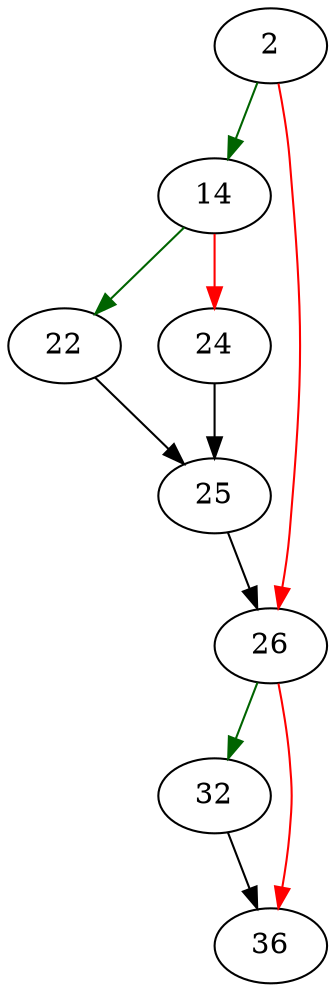 strict digraph "mallocWithAlarm" {
	// Node definitions.
	2 [entry=true];
	14;
	26;
	22;
	24;
	25;
	32;
	36;

	// Edge definitions.
	2 -> 14 [
		color=darkgreen
		cond=true
	];
	2 -> 26 [
		color=red
		cond=false
	];
	14 -> 22 [
		color=darkgreen
		cond=true
	];
	14 -> 24 [
		color=red
		cond=false
	];
	26 -> 32 [
		color=darkgreen
		cond=true
	];
	26 -> 36 [
		color=red
		cond=false
	];
	22 -> 25;
	24 -> 25;
	25 -> 26;
	32 -> 36;
}